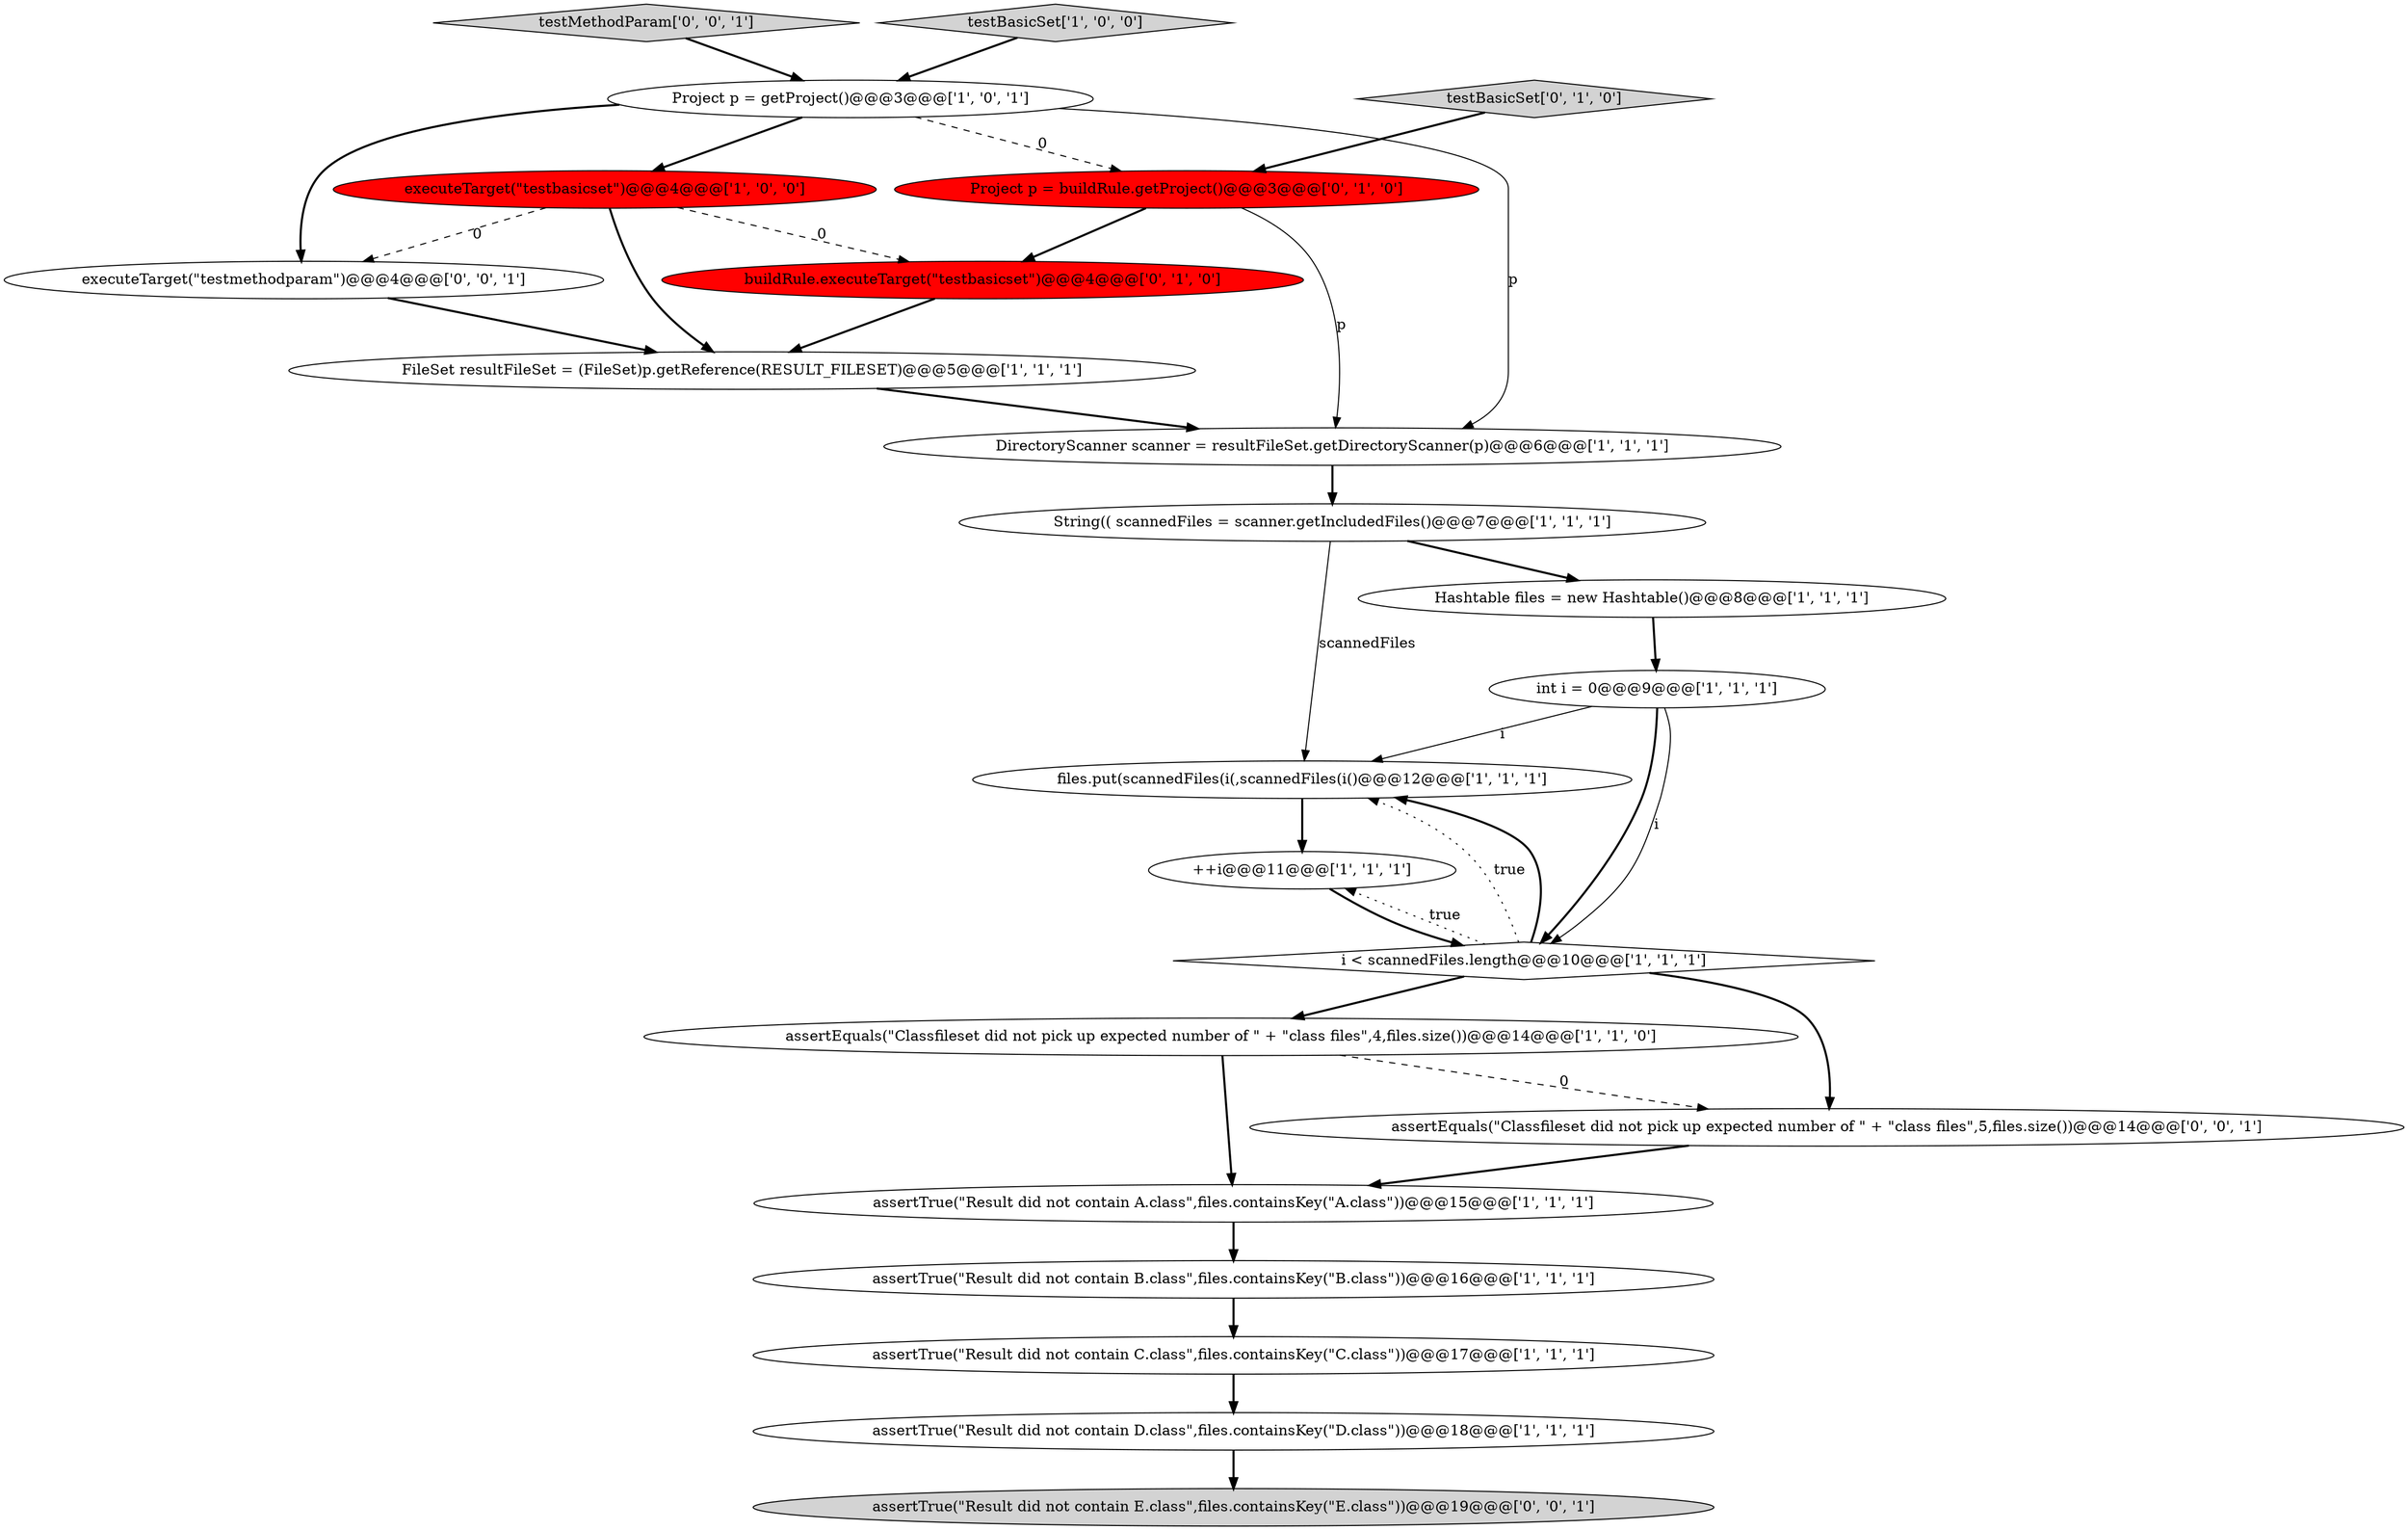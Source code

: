 digraph {
16 [style = filled, label = "testBasicSet['0', '1', '0']", fillcolor = lightgray, shape = diamond image = "AAA0AAABBB2BBB"];
20 [style = filled, label = "assertTrue(\"Result did not contain E.class\",files.containsKey(\"E.class\"))@@@19@@@['0', '0', '1']", fillcolor = lightgray, shape = ellipse image = "AAA0AAABBB3BBB"];
6 [style = filled, label = "Project p = getProject()@@@3@@@['1', '0', '1']", fillcolor = white, shape = ellipse image = "AAA0AAABBB1BBB"];
8 [style = filled, label = "assertTrue(\"Result did not contain D.class\",files.containsKey(\"D.class\"))@@@18@@@['1', '1', '1']", fillcolor = white, shape = ellipse image = "AAA0AAABBB1BBB"];
11 [style = filled, label = "DirectoryScanner scanner = resultFileSet.getDirectoryScanner(p)@@@6@@@['1', '1', '1']", fillcolor = white, shape = ellipse image = "AAA0AAABBB1BBB"];
14 [style = filled, label = "files.put(scannedFiles(i(,scannedFiles(i()@@@12@@@['1', '1', '1']", fillcolor = white, shape = ellipse image = "AAA0AAABBB1BBB"];
3 [style = filled, label = "assertEquals(\"Classfileset did not pick up expected number of \" + \"class files\",4,files.size())@@@14@@@['1', '1', '0']", fillcolor = white, shape = ellipse image = "AAA0AAABBB1BBB"];
17 [style = filled, label = "Project p = buildRule.getProject()@@@3@@@['0', '1', '0']", fillcolor = red, shape = ellipse image = "AAA1AAABBB2BBB"];
10 [style = filled, label = "FileSet resultFileSet = (FileSet)p.getReference(RESULT_FILESET)@@@5@@@['1', '1', '1']", fillcolor = white, shape = ellipse image = "AAA0AAABBB1BBB"];
19 [style = filled, label = "assertEquals(\"Classfileset did not pick up expected number of \" + \"class files\",5,files.size())@@@14@@@['0', '0', '1']", fillcolor = white, shape = ellipse image = "AAA0AAABBB3BBB"];
4 [style = filled, label = "int i = 0@@@9@@@['1', '1', '1']", fillcolor = white, shape = ellipse image = "AAA0AAABBB1BBB"];
12 [style = filled, label = "Hashtable files = new Hashtable()@@@8@@@['1', '1', '1']", fillcolor = white, shape = ellipse image = "AAA0AAABBB1BBB"];
21 [style = filled, label = "executeTarget(\"testmethodparam\")@@@4@@@['0', '0', '1']", fillcolor = white, shape = ellipse image = "AAA0AAABBB3BBB"];
2 [style = filled, label = "String(( scannedFiles = scanner.getIncludedFiles()@@@7@@@['1', '1', '1']", fillcolor = white, shape = ellipse image = "AAA0AAABBB1BBB"];
22 [style = filled, label = "testMethodParam['0', '0', '1']", fillcolor = lightgray, shape = diamond image = "AAA0AAABBB3BBB"];
13 [style = filled, label = "i < scannedFiles.length@@@10@@@['1', '1', '1']", fillcolor = white, shape = diamond image = "AAA0AAABBB1BBB"];
9 [style = filled, label = "executeTarget(\"testbasicset\")@@@4@@@['1', '0', '0']", fillcolor = red, shape = ellipse image = "AAA1AAABBB1BBB"];
15 [style = filled, label = "assertTrue(\"Result did not contain A.class\",files.containsKey(\"A.class\"))@@@15@@@['1', '1', '1']", fillcolor = white, shape = ellipse image = "AAA0AAABBB1BBB"];
18 [style = filled, label = "buildRule.executeTarget(\"testbasicset\")@@@4@@@['0', '1', '0']", fillcolor = red, shape = ellipse image = "AAA1AAABBB2BBB"];
5 [style = filled, label = "assertTrue(\"Result did not contain B.class\",files.containsKey(\"B.class\"))@@@16@@@['1', '1', '1']", fillcolor = white, shape = ellipse image = "AAA0AAABBB1BBB"];
7 [style = filled, label = "assertTrue(\"Result did not contain C.class\",files.containsKey(\"C.class\"))@@@17@@@['1', '1', '1']", fillcolor = white, shape = ellipse image = "AAA0AAABBB1BBB"];
0 [style = filled, label = "testBasicSet['1', '0', '0']", fillcolor = lightgray, shape = diamond image = "AAA0AAABBB1BBB"];
1 [style = filled, label = "++i@@@11@@@['1', '1', '1']", fillcolor = white, shape = ellipse image = "AAA0AAABBB1BBB"];
21->10 [style = bold, label=""];
0->6 [style = bold, label=""];
2->14 [style = solid, label="scannedFiles"];
4->14 [style = solid, label="i"];
6->21 [style = bold, label=""];
9->18 [style = dashed, label="0"];
4->13 [style = bold, label=""];
6->11 [style = solid, label="p"];
17->11 [style = solid, label="p"];
6->17 [style = dashed, label="0"];
3->15 [style = bold, label=""];
16->17 [style = bold, label=""];
9->10 [style = bold, label=""];
7->8 [style = bold, label=""];
1->13 [style = bold, label=""];
11->2 [style = bold, label=""];
4->13 [style = solid, label="i"];
15->5 [style = bold, label=""];
2->12 [style = bold, label=""];
14->1 [style = bold, label=""];
3->19 [style = dashed, label="0"];
13->1 [style = dotted, label="true"];
13->19 [style = bold, label=""];
8->20 [style = bold, label=""];
13->3 [style = bold, label=""];
12->4 [style = bold, label=""];
18->10 [style = bold, label=""];
9->21 [style = dashed, label="0"];
5->7 [style = bold, label=""];
6->9 [style = bold, label=""];
19->15 [style = bold, label=""];
13->14 [style = dotted, label="true"];
13->14 [style = bold, label=""];
17->18 [style = bold, label=""];
22->6 [style = bold, label=""];
10->11 [style = bold, label=""];
}
